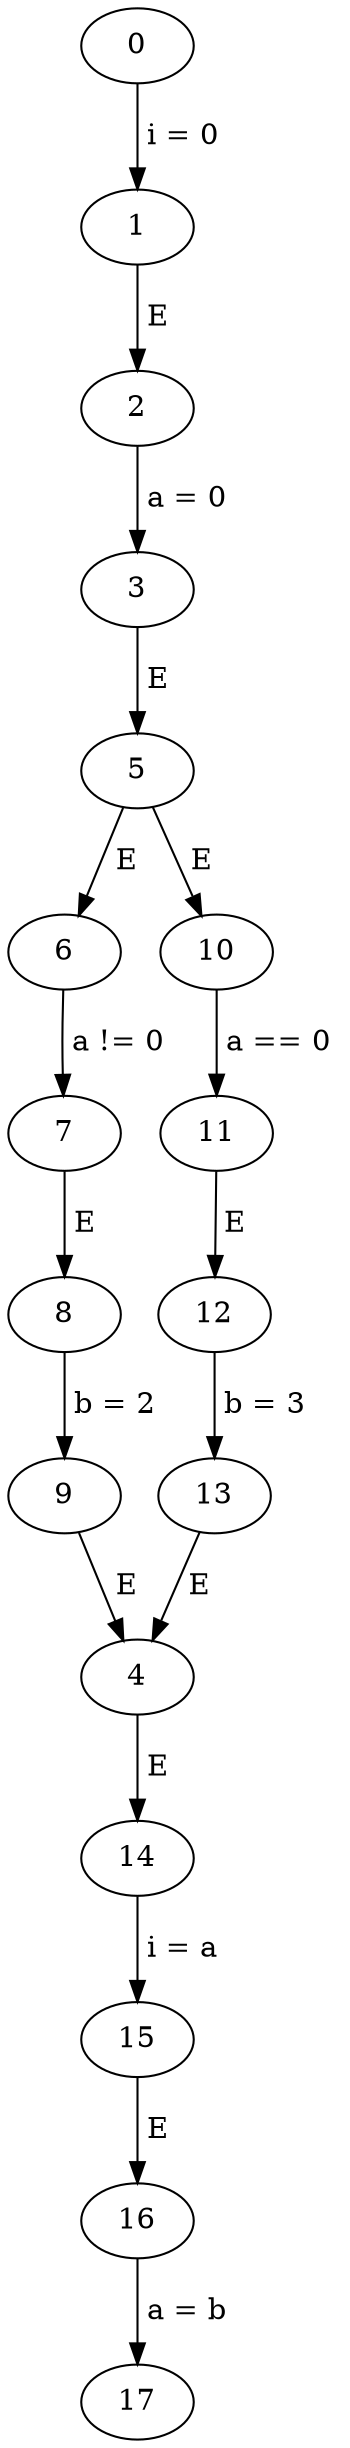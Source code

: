 // if
digraph {
	16 -> 17 [label=" a = b "]
	6 -> 7 [label=" a != 0 "]
	3 -> 5 [label=" E "]
	15 -> 16 [label=" E "]
	12 -> 13 [label=" b = 3 "]
	1 -> 2 [label=" E "]
	2 -> 3 [label=" a = 0 "]
	11 -> 12 [label=" E "]
	9 -> 4 [label=" E "]
	13 -> 4 [label=" E "]
	8 -> 9 [label=" b = 2 "]
	7 -> 8 [label=" E "]
	0 -> 1 [label=" i = 0 "]
	14 -> 15 [label=" i = a "]
	5 -> 10 [label=" E "]
	4 -> 14 [label=" E "]
	10 -> 11 [label=" a == 0 "]
	5 -> 6 [label=" E "]
}
